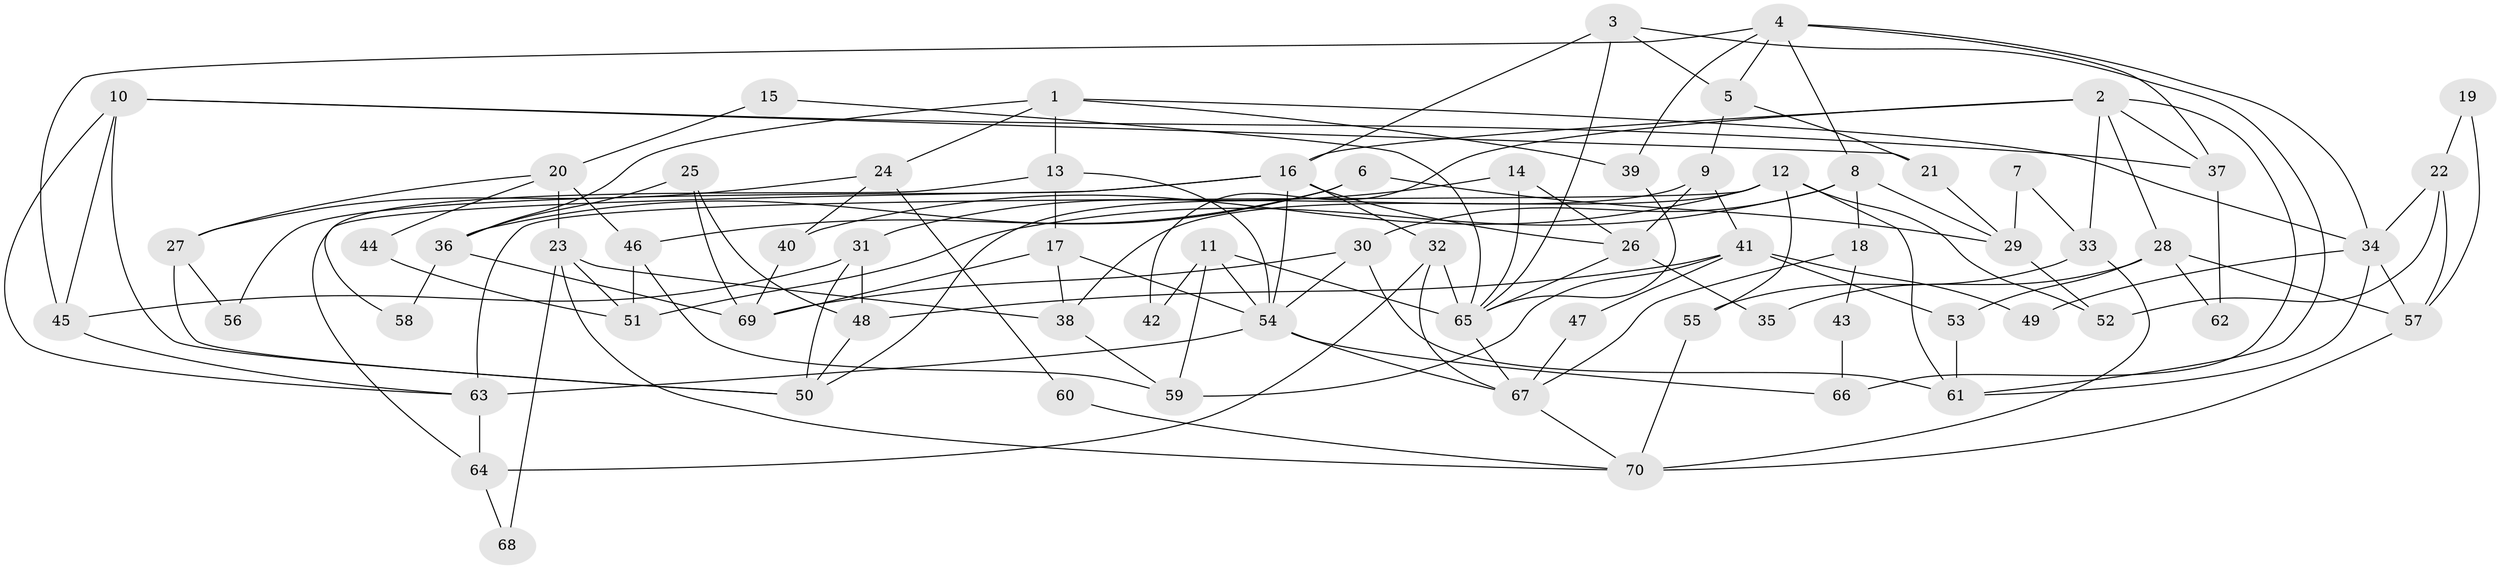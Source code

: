 // Generated by graph-tools (version 1.1) at 2025/50/03/09/25 04:50:19]
// undirected, 70 vertices, 140 edges
graph export_dot {
graph [start="1"]
  node [color=gray90,style=filled];
  1;
  2;
  3;
  4;
  5;
  6;
  7;
  8;
  9;
  10;
  11;
  12;
  13;
  14;
  15;
  16;
  17;
  18;
  19;
  20;
  21;
  22;
  23;
  24;
  25;
  26;
  27;
  28;
  29;
  30;
  31;
  32;
  33;
  34;
  35;
  36;
  37;
  38;
  39;
  40;
  41;
  42;
  43;
  44;
  45;
  46;
  47;
  48;
  49;
  50;
  51;
  52;
  53;
  54;
  55;
  56;
  57;
  58;
  59;
  60;
  61;
  62;
  63;
  64;
  65;
  66;
  67;
  68;
  69;
  70;
  1 -- 36;
  1 -- 13;
  1 -- 24;
  1 -- 34;
  1 -- 39;
  2 -- 28;
  2 -- 16;
  2 -- 33;
  2 -- 37;
  2 -- 42;
  2 -- 66;
  3 -- 61;
  3 -- 5;
  3 -- 16;
  3 -- 65;
  4 -- 37;
  4 -- 39;
  4 -- 5;
  4 -- 8;
  4 -- 34;
  4 -- 45;
  5 -- 9;
  5 -- 21;
  6 -- 46;
  6 -- 29;
  6 -- 36;
  7 -- 33;
  7 -- 29;
  8 -- 30;
  8 -- 18;
  8 -- 29;
  8 -- 51;
  9 -- 50;
  9 -- 41;
  9 -- 26;
  10 -- 21;
  10 -- 63;
  10 -- 37;
  10 -- 45;
  10 -- 50;
  11 -- 65;
  11 -- 54;
  11 -- 42;
  11 -- 59;
  12 -- 63;
  12 -- 38;
  12 -- 40;
  12 -- 52;
  12 -- 55;
  12 -- 61;
  13 -- 54;
  13 -- 17;
  13 -- 58;
  14 -- 26;
  14 -- 65;
  14 -- 31;
  15 -- 20;
  15 -- 65;
  16 -- 54;
  16 -- 26;
  16 -- 32;
  16 -- 56;
  16 -- 64;
  17 -- 69;
  17 -- 54;
  17 -- 38;
  18 -- 67;
  18 -- 43;
  19 -- 57;
  19 -- 22;
  20 -- 46;
  20 -- 27;
  20 -- 23;
  20 -- 44;
  21 -- 29;
  22 -- 34;
  22 -- 57;
  22 -- 52;
  23 -- 70;
  23 -- 38;
  23 -- 51;
  23 -- 68;
  24 -- 40;
  24 -- 27;
  24 -- 60;
  25 -- 69;
  25 -- 48;
  25 -- 36;
  26 -- 35;
  26 -- 65;
  27 -- 50;
  27 -- 56;
  28 -- 57;
  28 -- 53;
  28 -- 35;
  28 -- 62;
  29 -- 52;
  30 -- 54;
  30 -- 61;
  30 -- 69;
  31 -- 45;
  31 -- 48;
  31 -- 50;
  32 -- 65;
  32 -- 64;
  32 -- 67;
  33 -- 70;
  33 -- 55;
  34 -- 49;
  34 -- 57;
  34 -- 61;
  36 -- 58;
  36 -- 69;
  37 -- 62;
  38 -- 59;
  39 -- 65;
  40 -- 69;
  41 -- 59;
  41 -- 48;
  41 -- 47;
  41 -- 49;
  41 -- 53;
  43 -- 66;
  44 -- 51;
  45 -- 63;
  46 -- 59;
  46 -- 51;
  47 -- 67;
  48 -- 50;
  53 -- 61;
  54 -- 67;
  54 -- 63;
  54 -- 66;
  55 -- 70;
  57 -- 70;
  60 -- 70;
  63 -- 64;
  64 -- 68;
  65 -- 67;
  67 -- 70;
}
